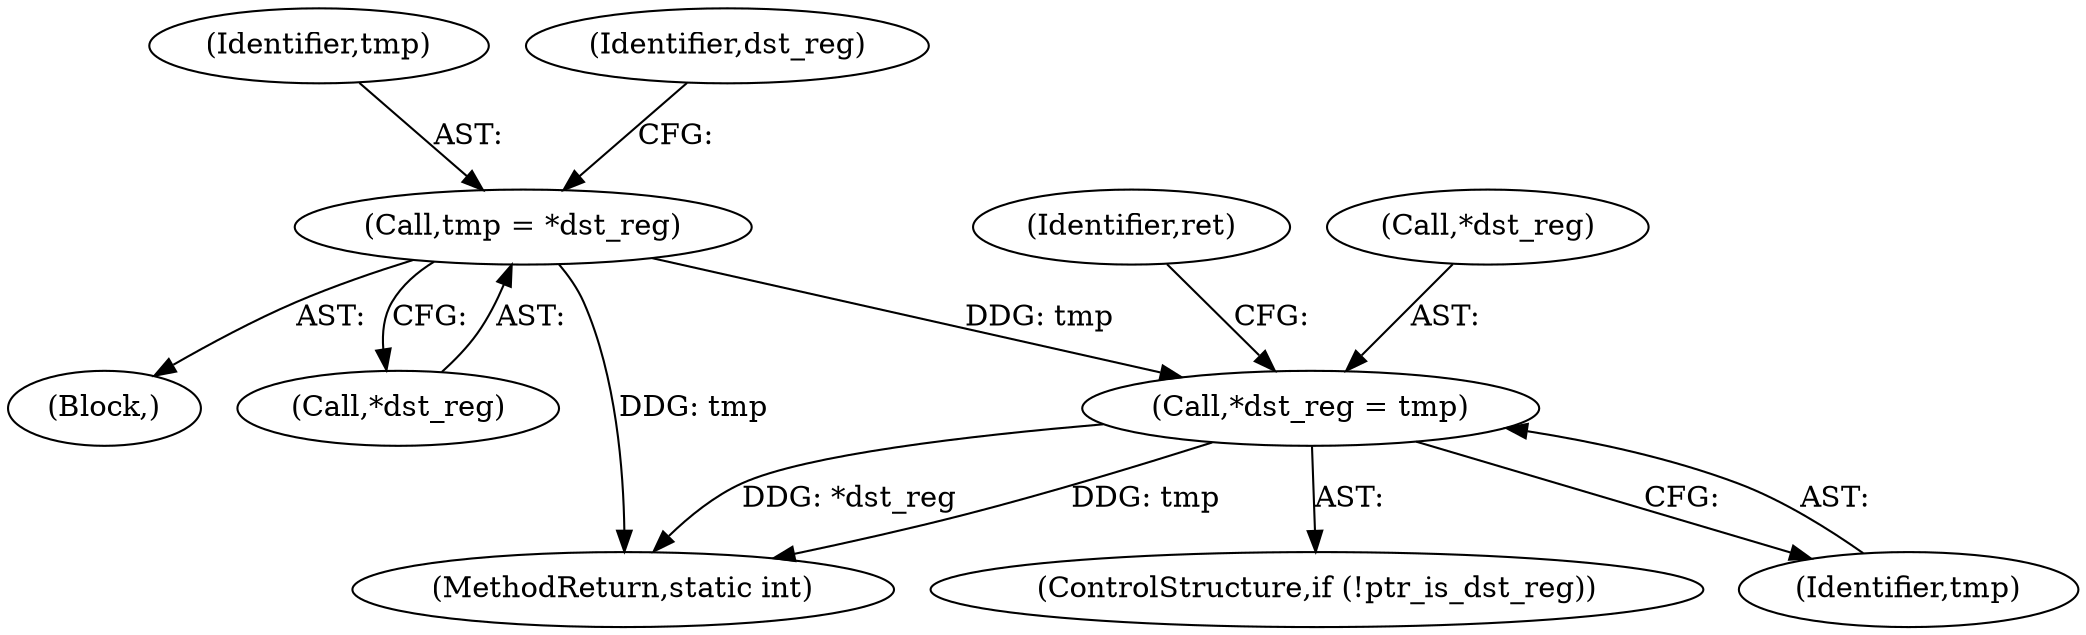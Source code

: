digraph "0_linux_d3bd7413e0ca40b60cf60d4003246d067cafdeda_0@pointer" {
"1000207" [label="(Call,*dst_reg = tmp)"];
"1000182" [label="(Call,tmp = *dst_reg)"];
"1000218" [label="(MethodReturn,static int)"];
"1000207" [label="(Call,*dst_reg = tmp)"];
"1000214" [label="(Identifier,ret)"];
"1000208" [label="(Call,*dst_reg)"];
"1000181" [label="(Block,)"];
"1000183" [label="(Identifier,tmp)"];
"1000188" [label="(Identifier,dst_reg)"];
"1000204" [label="(ControlStructure,if (!ptr_is_dst_reg))"];
"1000184" [label="(Call,*dst_reg)"];
"1000182" [label="(Call,tmp = *dst_reg)"];
"1000210" [label="(Identifier,tmp)"];
"1000207" -> "1000204"  [label="AST: "];
"1000207" -> "1000210"  [label="CFG: "];
"1000208" -> "1000207"  [label="AST: "];
"1000210" -> "1000207"  [label="AST: "];
"1000214" -> "1000207"  [label="CFG: "];
"1000207" -> "1000218"  [label="DDG: tmp"];
"1000207" -> "1000218"  [label="DDG: *dst_reg"];
"1000182" -> "1000207"  [label="DDG: tmp"];
"1000182" -> "1000181"  [label="AST: "];
"1000182" -> "1000184"  [label="CFG: "];
"1000183" -> "1000182"  [label="AST: "];
"1000184" -> "1000182"  [label="AST: "];
"1000188" -> "1000182"  [label="CFG: "];
"1000182" -> "1000218"  [label="DDG: tmp"];
}
